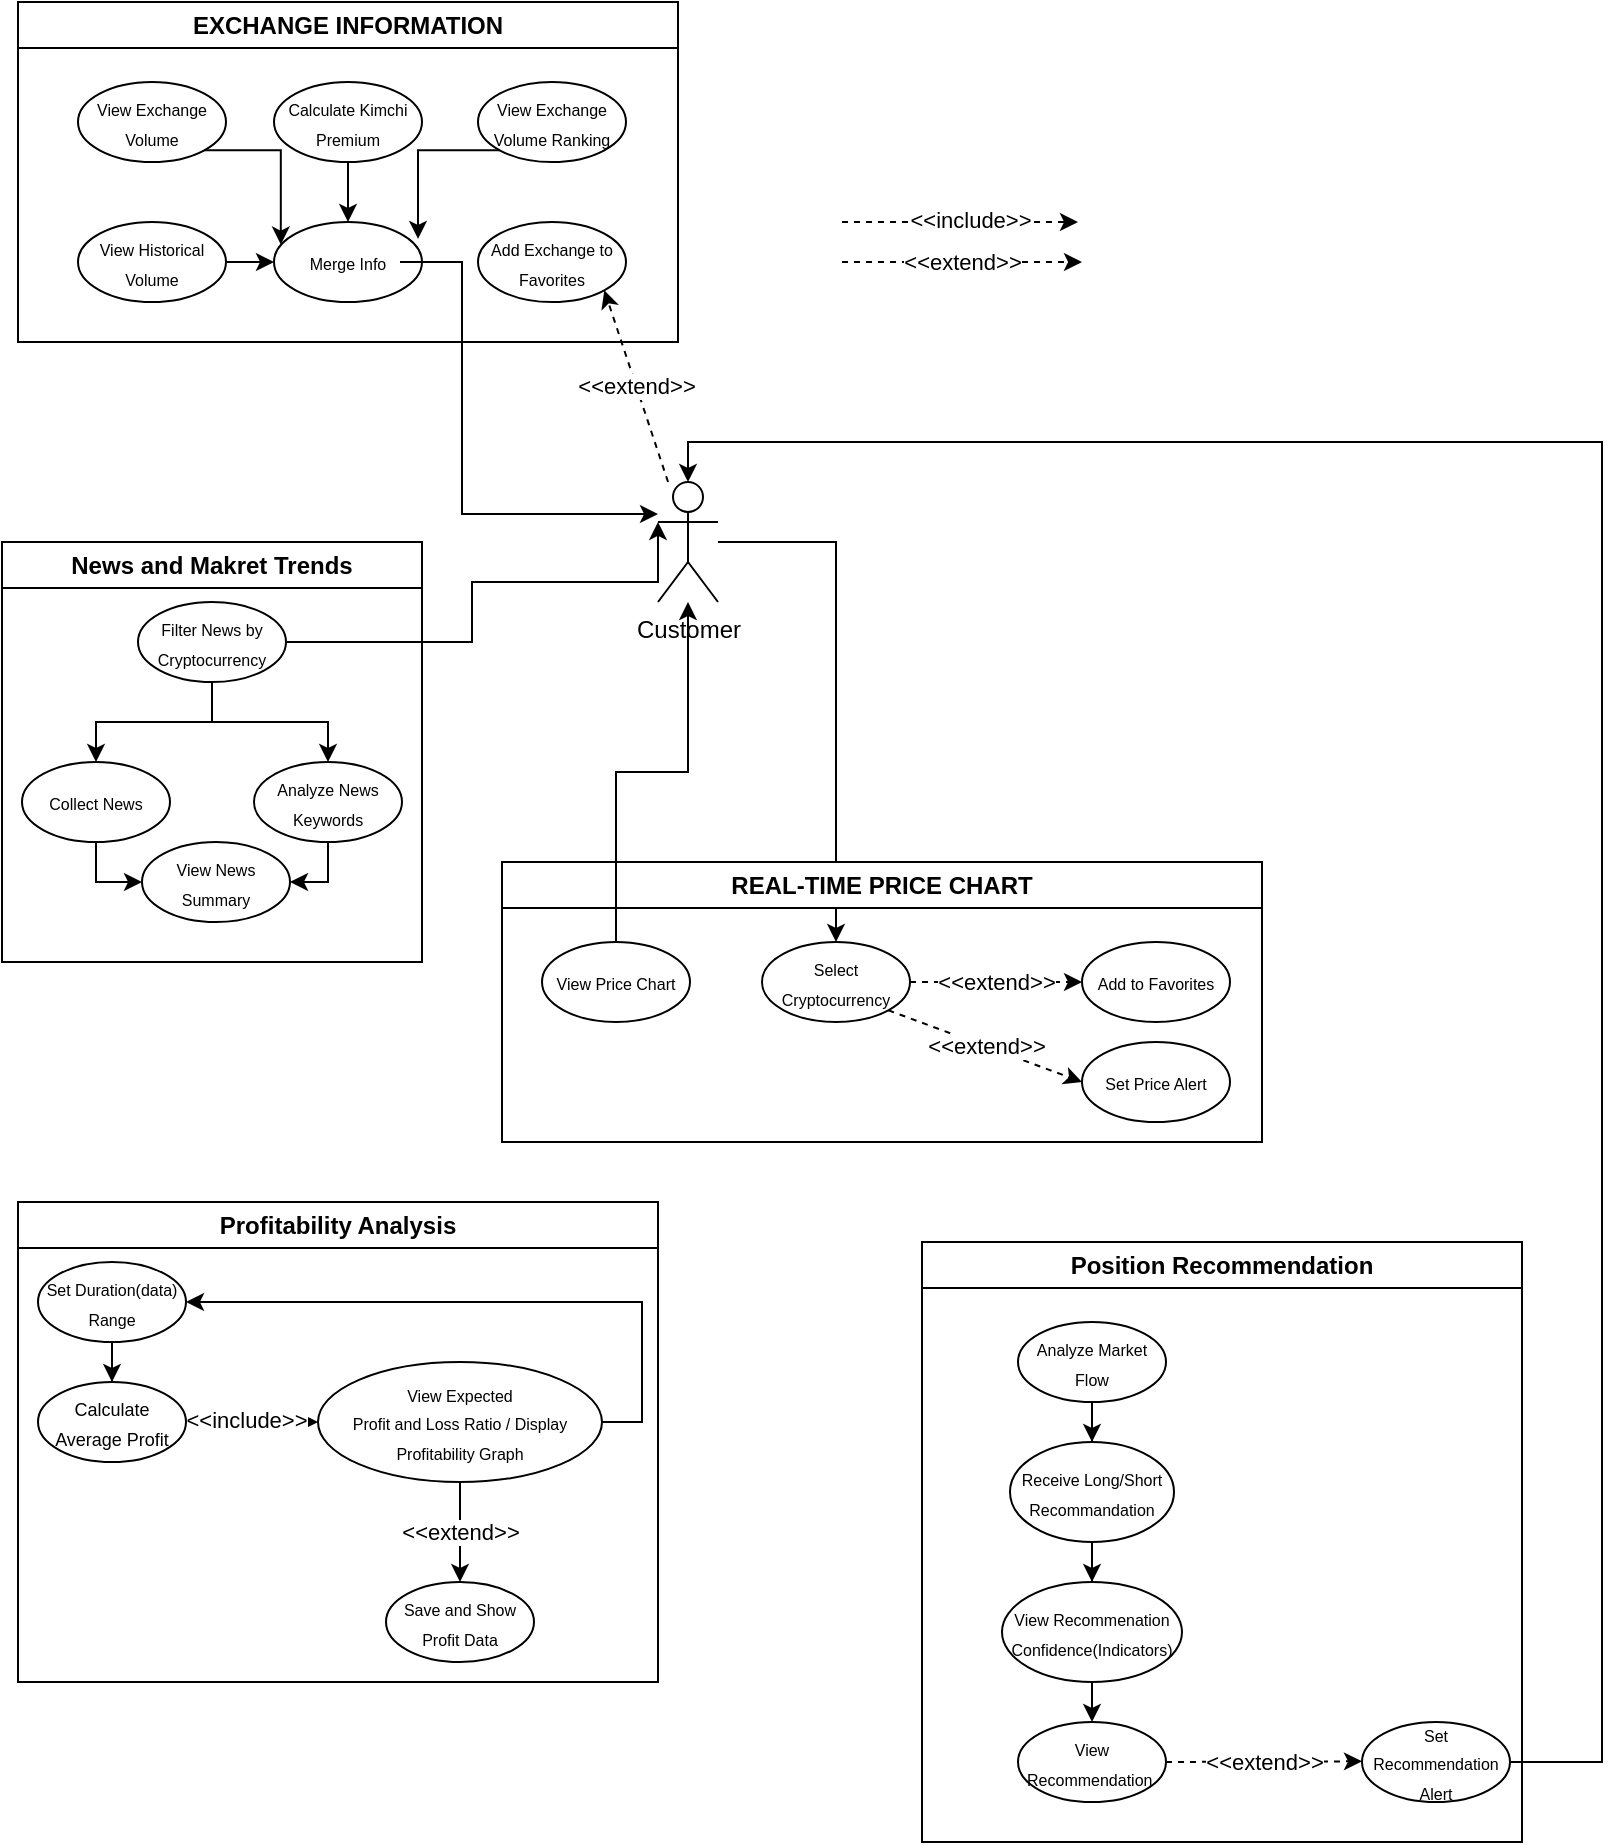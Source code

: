 <mxfile version="26.2.12">
  <diagram name="페이지-1" id="_yYYKU7SeKHebpRDZLGS">
    <mxGraphModel dx="816" dy="1613" grid="1" gridSize="10" guides="1" tooltips="1" connect="1" arrows="1" fold="1" page="1" pageScale="1" pageWidth="827" pageHeight="1169" math="0" shadow="0">
      <root>
        <mxCell id="0" />
        <mxCell id="1" parent="0" />
        <mxCell id="cNhhKtihBPQ82FRr4cSZ-99" style="edgeStyle=orthogonalEdgeStyle;rounded=0;orthogonalLoop=1;jettySize=auto;html=1;entryX=0.5;entryY=0;entryDx=0;entryDy=0;" edge="1" parent="1" source="cNhhKtihBPQ82FRr4cSZ-2" target="cNhhKtihBPQ82FRr4cSZ-92">
          <mxGeometry relative="1" as="geometry">
            <mxPoint x="523" y="20.0" as="targetPoint" />
          </mxGeometry>
        </mxCell>
        <mxCell id="cNhhKtihBPQ82FRr4cSZ-2" value="Customer" style="shape=umlActor;verticalLabelPosition=bottom;verticalAlign=top;html=1;outlineConnect=0;" vertex="1" parent="1">
          <mxGeometry x="408" y="-220" width="30" height="60" as="geometry" />
        </mxCell>
        <mxCell id="cNhhKtihBPQ82FRr4cSZ-3" value="Profitability Analysis" style="swimlane;whiteSpace=wrap;html=1;" vertex="1" parent="1">
          <mxGeometry x="88" y="140" width="320" height="240" as="geometry" />
        </mxCell>
        <mxCell id="cNhhKtihBPQ82FRr4cSZ-11" value="" style="edgeStyle=orthogonalEdgeStyle;rounded=0;orthogonalLoop=1;jettySize=auto;html=1;dashed=1;dashPattern=1 1;exitX=1;exitY=0.5;exitDx=0;exitDy=0;" edge="1" parent="cNhhKtihBPQ82FRr4cSZ-3" source="cNhhKtihBPQ82FRr4cSZ-73" target="cNhhKtihBPQ82FRr4cSZ-4">
          <mxGeometry relative="1" as="geometry">
            <mxPoint x="250" y="90" as="sourcePoint" />
          </mxGeometry>
        </mxCell>
        <mxCell id="cNhhKtihBPQ82FRr4cSZ-23" value="&amp;lt;&amp;lt;include&amp;gt;&amp;gt;" style="edgeLabel;html=1;align=center;verticalAlign=middle;resizable=0;points=[];" vertex="1" connectable="0" parent="cNhhKtihBPQ82FRr4cSZ-11">
          <mxGeometry x="-0.097" y="1" relative="1" as="geometry">
            <mxPoint as="offset" />
          </mxGeometry>
        </mxCell>
        <mxCell id="cNhhKtihBPQ82FRr4cSZ-64" style="edgeStyle=orthogonalEdgeStyle;rounded=0;orthogonalLoop=1;jettySize=auto;html=1;exitX=1;exitY=0.5;exitDx=0;exitDy=0;entryX=1;entryY=0.5;entryDx=0;entryDy=0;" edge="1" parent="cNhhKtihBPQ82FRr4cSZ-3" source="cNhhKtihBPQ82FRr4cSZ-4" target="cNhhKtihBPQ82FRr4cSZ-72">
          <mxGeometry relative="1" as="geometry">
            <mxPoint x="270" y="50" as="targetPoint" />
          </mxGeometry>
        </mxCell>
        <mxCell id="cNhhKtihBPQ82FRr4cSZ-4" value="&lt;font style=&quot;font-size: 8px;&quot;&gt;View Expected&lt;br&gt;Profit and Loss Ratio /&amp;nbsp;&lt;/font&gt;&lt;span style=&quot;font-size: 8px;&quot;&gt;Display Profitability Graph&lt;/span&gt;" style="ellipse;whiteSpace=wrap;html=1;" vertex="1" parent="cNhhKtihBPQ82FRr4cSZ-3">
          <mxGeometry x="150" y="80" width="142" height="60" as="geometry" />
        </mxCell>
        <mxCell id="cNhhKtihBPQ82FRr4cSZ-1" value="&lt;font style=&quot;font-size: 8px;&quot;&gt;Save and Show Profit Data&lt;/font&gt;" style="ellipse;whiteSpace=wrap;html=1;" vertex="1" parent="cNhhKtihBPQ82FRr4cSZ-3">
          <mxGeometry x="184" y="190" width="74" height="40" as="geometry" />
        </mxCell>
        <mxCell id="cNhhKtihBPQ82FRr4cSZ-68" value="" style="endArrow=classic;html=1;rounded=0;exitX=0.5;exitY=1;exitDx=0;exitDy=0;entryX=0.5;entryY=0;entryDx=0;entryDy=0;" edge="1" parent="cNhhKtihBPQ82FRr4cSZ-3" source="cNhhKtihBPQ82FRr4cSZ-4" target="cNhhKtihBPQ82FRr4cSZ-1">
          <mxGeometry relative="1" as="geometry">
            <mxPoint x="580" y="-90.69" as="sourcePoint" />
            <mxPoint x="700" y="-90.69" as="targetPoint" />
          </mxGeometry>
        </mxCell>
        <mxCell id="cNhhKtihBPQ82FRr4cSZ-69" value="&amp;lt;&amp;lt;extend&amp;gt;&amp;gt;" style="edgeLabel;resizable=0;html=1;;align=center;verticalAlign=middle;" connectable="0" vertex="1" parent="cNhhKtihBPQ82FRr4cSZ-68">
          <mxGeometry relative="1" as="geometry">
            <mxPoint as="offset" />
          </mxGeometry>
        </mxCell>
        <mxCell id="cNhhKtihBPQ82FRr4cSZ-108" value="" style="edgeStyle=orthogonalEdgeStyle;rounded=0;orthogonalLoop=1;jettySize=auto;html=1;" edge="1" parent="cNhhKtihBPQ82FRr4cSZ-3" source="cNhhKtihBPQ82FRr4cSZ-72" target="cNhhKtihBPQ82FRr4cSZ-73">
          <mxGeometry relative="1" as="geometry" />
        </mxCell>
        <mxCell id="cNhhKtihBPQ82FRr4cSZ-72" value="&lt;span style=&quot;font-size: 8px;&quot;&gt;Set Duration(data) Range&lt;/span&gt;" style="ellipse;whiteSpace=wrap;html=1;" vertex="1" parent="cNhhKtihBPQ82FRr4cSZ-3">
          <mxGeometry x="10" y="30" width="74" height="40" as="geometry" />
        </mxCell>
        <mxCell id="cNhhKtihBPQ82FRr4cSZ-73" value="&lt;font style=&quot;font-size: 9px;&quot;&gt;Calculate Average Profit&lt;/font&gt;" style="ellipse;whiteSpace=wrap;html=1;" vertex="1" parent="cNhhKtihBPQ82FRr4cSZ-3">
          <mxGeometry x="10" y="90" width="74" height="40" as="geometry" />
        </mxCell>
        <mxCell id="cNhhKtihBPQ82FRr4cSZ-17" value="News and Makret Trends" style="swimlane;whiteSpace=wrap;html=1;" vertex="1" parent="1">
          <mxGeometry x="80" y="-190" width="210" height="210" as="geometry" />
        </mxCell>
        <mxCell id="cNhhKtihBPQ82FRr4cSZ-57" style="edgeStyle=orthogonalEdgeStyle;rounded=0;orthogonalLoop=1;jettySize=auto;html=1;entryX=0;entryY=0.5;entryDx=0;entryDy=0;" edge="1" parent="cNhhKtihBPQ82FRr4cSZ-17" source="cNhhKtihBPQ82FRr4cSZ-43" target="cNhhKtihBPQ82FRr4cSZ-45">
          <mxGeometry relative="1" as="geometry" />
        </mxCell>
        <mxCell id="cNhhKtihBPQ82FRr4cSZ-43" value="&lt;span style=&quot;font-size: 8px;&quot;&gt;Collect News&lt;/span&gt;" style="ellipse;whiteSpace=wrap;html=1;" vertex="1" parent="cNhhKtihBPQ82FRr4cSZ-17">
          <mxGeometry x="10" y="110" width="74" height="40" as="geometry" />
        </mxCell>
        <mxCell id="cNhhKtihBPQ82FRr4cSZ-45" value="&lt;font style=&quot;font-size: 8px;&quot;&gt;View News Summary&lt;/font&gt;" style="ellipse;whiteSpace=wrap;html=1;" vertex="1" parent="cNhhKtihBPQ82FRr4cSZ-17">
          <mxGeometry x="70" y="150" width="74" height="40" as="geometry" />
        </mxCell>
        <mxCell id="cNhhKtihBPQ82FRr4cSZ-58" style="edgeStyle=orthogonalEdgeStyle;rounded=0;orthogonalLoop=1;jettySize=auto;html=1;entryX=1;entryY=0.5;entryDx=0;entryDy=0;" edge="1" parent="cNhhKtihBPQ82FRr4cSZ-17" source="cNhhKtihBPQ82FRr4cSZ-46" target="cNhhKtihBPQ82FRr4cSZ-45">
          <mxGeometry relative="1" as="geometry" />
        </mxCell>
        <mxCell id="cNhhKtihBPQ82FRr4cSZ-46" value="&lt;font style=&quot;font-size: 8px;&quot;&gt;Analyze News&lt;br&gt;Keywords&lt;/font&gt;" style="ellipse;whiteSpace=wrap;html=1;" vertex="1" parent="cNhhKtihBPQ82FRr4cSZ-17">
          <mxGeometry x="126" y="110" width="74" height="40" as="geometry" />
        </mxCell>
        <mxCell id="cNhhKtihBPQ82FRr4cSZ-54" value="" style="edgeStyle=orthogonalEdgeStyle;rounded=0;orthogonalLoop=1;jettySize=auto;html=1;" edge="1" parent="cNhhKtihBPQ82FRr4cSZ-17" source="cNhhKtihBPQ82FRr4cSZ-48" target="cNhhKtihBPQ82FRr4cSZ-46">
          <mxGeometry relative="1" as="geometry" />
        </mxCell>
        <mxCell id="cNhhKtihBPQ82FRr4cSZ-55" style="edgeStyle=orthogonalEdgeStyle;rounded=0;orthogonalLoop=1;jettySize=auto;html=1;entryX=0.5;entryY=0;entryDx=0;entryDy=0;" edge="1" parent="cNhhKtihBPQ82FRr4cSZ-17" source="cNhhKtihBPQ82FRr4cSZ-48" target="cNhhKtihBPQ82FRr4cSZ-43">
          <mxGeometry relative="1" as="geometry" />
        </mxCell>
        <mxCell id="cNhhKtihBPQ82FRr4cSZ-48" value="&lt;span style=&quot;font-size: 8px;&quot;&gt;Filter News by Cryptocurrency&lt;/span&gt;" style="ellipse;whiteSpace=wrap;html=1;" vertex="1" parent="cNhhKtihBPQ82FRr4cSZ-17">
          <mxGeometry x="68" y="30" width="74" height="40" as="geometry" />
        </mxCell>
        <mxCell id="cNhhKtihBPQ82FRr4cSZ-34" value="" style="edgeStyle=orthogonalEdgeStyle;rounded=0;orthogonalLoop=1;jettySize=auto;html=1;dashed=1;" edge="1" parent="1">
          <mxGeometry relative="1" as="geometry">
            <mxPoint x="500" y="-350" as="sourcePoint" />
            <mxPoint x="618" y="-350" as="targetPoint" />
          </mxGeometry>
        </mxCell>
        <mxCell id="cNhhKtihBPQ82FRr4cSZ-35" value="&amp;lt;&amp;lt;include&amp;gt;&amp;gt;" style="edgeLabel;html=1;align=center;verticalAlign=middle;resizable=0;points=[];" vertex="1" connectable="0" parent="cNhhKtihBPQ82FRr4cSZ-34">
          <mxGeometry x="-0.097" y="1" relative="1" as="geometry">
            <mxPoint x="10" as="offset" />
          </mxGeometry>
        </mxCell>
        <mxCell id="cNhhKtihBPQ82FRr4cSZ-37" value="" style="endArrow=classic;html=1;rounded=0;dashed=1;" edge="1" parent="1">
          <mxGeometry relative="1" as="geometry">
            <mxPoint x="500" y="-330" as="sourcePoint" />
            <mxPoint x="620" y="-330" as="targetPoint" />
          </mxGeometry>
        </mxCell>
        <mxCell id="cNhhKtihBPQ82FRr4cSZ-38" value="&amp;lt;&amp;lt;extend&amp;gt;&amp;gt;" style="edgeLabel;resizable=0;html=1;;align=center;verticalAlign=middle;" connectable="0" vertex="1" parent="cNhhKtihBPQ82FRr4cSZ-37">
          <mxGeometry relative="1" as="geometry">
            <mxPoint as="offset" />
          </mxGeometry>
        </mxCell>
        <mxCell id="cNhhKtihBPQ82FRr4cSZ-74" value="Position Recommendation" style="swimlane;whiteSpace=wrap;html=1;" vertex="1" parent="1">
          <mxGeometry x="540" y="160" width="300" height="300" as="geometry" />
        </mxCell>
        <mxCell id="cNhhKtihBPQ82FRr4cSZ-82" style="edgeStyle=orthogonalEdgeStyle;rounded=0;orthogonalLoop=1;jettySize=auto;html=1;entryX=0.5;entryY=0;entryDx=0;entryDy=0;" edge="1" parent="cNhhKtihBPQ82FRr4cSZ-74" source="cNhhKtihBPQ82FRr4cSZ-79" target="cNhhKtihBPQ82FRr4cSZ-78">
          <mxGeometry relative="1" as="geometry" />
        </mxCell>
        <mxCell id="cNhhKtihBPQ82FRr4cSZ-79" value="&lt;font style=&quot;font-size: 8px;&quot;&gt;Analyze Market Flow&lt;/font&gt;" style="ellipse;whiteSpace=wrap;html=1;" vertex="1" parent="cNhhKtihBPQ82FRr4cSZ-74">
          <mxGeometry x="48" y="40" width="74" height="40" as="geometry" />
        </mxCell>
        <mxCell id="cNhhKtihBPQ82FRr4cSZ-83" style="edgeStyle=orthogonalEdgeStyle;rounded=0;orthogonalLoop=1;jettySize=auto;html=1;entryX=0.5;entryY=0;entryDx=0;entryDy=0;" edge="1" parent="cNhhKtihBPQ82FRr4cSZ-74" source="cNhhKtihBPQ82FRr4cSZ-78" target="cNhhKtihBPQ82FRr4cSZ-77">
          <mxGeometry relative="1" as="geometry" />
        </mxCell>
        <mxCell id="cNhhKtihBPQ82FRr4cSZ-78" value="&lt;span style=&quot;font-size: 8px;&quot;&gt;Receive Long/Short Recommandation&lt;/span&gt;" style="ellipse;whiteSpace=wrap;html=1;" vertex="1" parent="cNhhKtihBPQ82FRr4cSZ-74">
          <mxGeometry x="44" y="100" width="82" height="50" as="geometry" />
        </mxCell>
        <mxCell id="cNhhKtihBPQ82FRr4cSZ-85" style="edgeStyle=orthogonalEdgeStyle;rounded=0;orthogonalLoop=1;jettySize=auto;html=1;exitX=0.5;exitY=1;exitDx=0;exitDy=0;entryX=0.5;entryY=0;entryDx=0;entryDy=0;" edge="1" parent="cNhhKtihBPQ82FRr4cSZ-74" source="cNhhKtihBPQ82FRr4cSZ-77" target="cNhhKtihBPQ82FRr4cSZ-76">
          <mxGeometry relative="1" as="geometry" />
        </mxCell>
        <mxCell id="cNhhKtihBPQ82FRr4cSZ-77" value="&lt;font style=&quot;font-size: 8px;&quot;&gt;View Recommenation Confidence(&lt;/font&gt;&lt;span style=&quot;font-size: 8px;&quot;&gt;Indicators)&lt;/span&gt;" style="ellipse;whiteSpace=wrap;html=1;" vertex="1" parent="cNhhKtihBPQ82FRr4cSZ-74">
          <mxGeometry x="40" y="170" width="90" height="50" as="geometry" />
        </mxCell>
        <mxCell id="cNhhKtihBPQ82FRr4cSZ-76" value="&lt;span style=&quot;font-size: 8px;&quot;&gt;View Recommendation&amp;nbsp;&lt;/span&gt;" style="ellipse;whiteSpace=wrap;html=1;" vertex="1" parent="cNhhKtihBPQ82FRr4cSZ-74">
          <mxGeometry x="48" y="240" width="74" height="40" as="geometry" />
        </mxCell>
        <mxCell id="cNhhKtihBPQ82FRr4cSZ-75" value="&lt;span style=&quot;font-size: 8px;&quot;&gt;Set Recommendation Alert&lt;/span&gt;" style="ellipse;whiteSpace=wrap;html=1;" vertex="1" parent="cNhhKtihBPQ82FRr4cSZ-74">
          <mxGeometry x="220" y="240" width="74" height="40" as="geometry" />
        </mxCell>
        <mxCell id="cNhhKtihBPQ82FRr4cSZ-117" value="" style="endArrow=classic;html=1;rounded=0;dashed=1;exitX=1;exitY=0.5;exitDx=0;exitDy=0;" edge="1" parent="cNhhKtihBPQ82FRr4cSZ-74" source="cNhhKtihBPQ82FRr4cSZ-76">
          <mxGeometry relative="1" as="geometry">
            <mxPoint x="130" y="260" as="sourcePoint" />
            <mxPoint x="220" y="259.66" as="targetPoint" />
          </mxGeometry>
        </mxCell>
        <mxCell id="cNhhKtihBPQ82FRr4cSZ-118" value="&amp;lt;&amp;lt;extend&amp;gt;&amp;gt;" style="edgeLabel;resizable=0;html=1;;align=center;verticalAlign=middle;" connectable="0" vertex="1" parent="cNhhKtihBPQ82FRr4cSZ-117">
          <mxGeometry relative="1" as="geometry">
            <mxPoint as="offset" />
          </mxGeometry>
        </mxCell>
        <mxCell id="cNhhKtihBPQ82FRr4cSZ-89" value="REAL-TIME PRICE CHART" style="swimlane;whiteSpace=wrap;html=1;" vertex="1" parent="1">
          <mxGeometry x="330" y="-30" width="380" height="140" as="geometry" />
        </mxCell>
        <mxCell id="cNhhKtihBPQ82FRr4cSZ-91" value="&lt;font style=&quot;font-size: 8px;&quot;&gt;View Price Chart&lt;/font&gt;" style="ellipse;whiteSpace=wrap;html=1;" vertex="1" parent="cNhhKtihBPQ82FRr4cSZ-89">
          <mxGeometry x="20" y="40" width="74" height="40" as="geometry" />
        </mxCell>
        <mxCell id="cNhhKtihBPQ82FRr4cSZ-92" value="&lt;font style=&quot;font-size: 8px;&quot;&gt;Select Cryptocurrency&lt;/font&gt;" style="ellipse;whiteSpace=wrap;html=1;" vertex="1" parent="cNhhKtihBPQ82FRr4cSZ-89">
          <mxGeometry x="130" y="40" width="74" height="40" as="geometry" />
        </mxCell>
        <mxCell id="cNhhKtihBPQ82FRr4cSZ-96" value="&lt;font style=&quot;font-size: 8px;&quot;&gt;Add to Favorites&lt;/font&gt;" style="ellipse;whiteSpace=wrap;html=1;" vertex="1" parent="cNhhKtihBPQ82FRr4cSZ-89">
          <mxGeometry x="290" y="40" width="74" height="40" as="geometry" />
        </mxCell>
        <mxCell id="cNhhKtihBPQ82FRr4cSZ-95" value="&lt;font style=&quot;font-size: 8px;&quot;&gt;Set Price Alert&lt;/font&gt;" style="ellipse;whiteSpace=wrap;html=1;" vertex="1" parent="cNhhKtihBPQ82FRr4cSZ-89">
          <mxGeometry x="290" y="90" width="74" height="40" as="geometry" />
        </mxCell>
        <mxCell id="cNhhKtihBPQ82FRr4cSZ-102" value="" style="endArrow=classic;html=1;rounded=0;dashed=1;exitX=1;exitY=0.5;exitDx=0;exitDy=0;entryX=0;entryY=0.5;entryDx=0;entryDy=0;" edge="1" parent="cNhhKtihBPQ82FRr4cSZ-89" source="cNhhKtihBPQ82FRr4cSZ-92" target="cNhhKtihBPQ82FRr4cSZ-96">
          <mxGeometry relative="1" as="geometry">
            <mxPoint x="300" y="-80.69" as="sourcePoint" />
            <mxPoint x="420" y="-80.69" as="targetPoint" />
          </mxGeometry>
        </mxCell>
        <mxCell id="cNhhKtihBPQ82FRr4cSZ-103" value="&amp;lt;&amp;lt;extend&amp;gt;&amp;gt;" style="edgeLabel;resizable=0;html=1;;align=center;verticalAlign=middle;" connectable="0" vertex="1" parent="cNhhKtihBPQ82FRr4cSZ-102">
          <mxGeometry relative="1" as="geometry">
            <mxPoint as="offset" />
          </mxGeometry>
        </mxCell>
        <mxCell id="cNhhKtihBPQ82FRr4cSZ-104" value="" style="endArrow=classic;html=1;rounded=0;dashed=1;exitX=1;exitY=1;exitDx=0;exitDy=0;entryX=0;entryY=0.5;entryDx=0;entryDy=0;" edge="1" parent="cNhhKtihBPQ82FRr4cSZ-89" source="cNhhKtihBPQ82FRr4cSZ-92" target="cNhhKtihBPQ82FRr4cSZ-95">
          <mxGeometry relative="1" as="geometry">
            <mxPoint x="254" y="70" as="sourcePoint" />
            <mxPoint x="370" y="70" as="targetPoint" />
          </mxGeometry>
        </mxCell>
        <mxCell id="cNhhKtihBPQ82FRr4cSZ-105" value="&amp;lt;&amp;lt;extend&amp;gt;&amp;gt;" style="edgeLabel;resizable=0;html=1;;align=center;verticalAlign=middle;" connectable="0" vertex="1" parent="cNhhKtihBPQ82FRr4cSZ-104">
          <mxGeometry relative="1" as="geometry">
            <mxPoint as="offset" />
          </mxGeometry>
        </mxCell>
        <mxCell id="cNhhKtihBPQ82FRr4cSZ-100" style="edgeStyle=orthogonalEdgeStyle;rounded=0;orthogonalLoop=1;jettySize=auto;html=1;" edge="1" parent="1" source="cNhhKtihBPQ82FRr4cSZ-91" target="cNhhKtihBPQ82FRr4cSZ-2">
          <mxGeometry relative="1" as="geometry" />
        </mxCell>
        <mxCell id="cNhhKtihBPQ82FRr4cSZ-119" style="edgeStyle=orthogonalEdgeStyle;rounded=0;orthogonalLoop=1;jettySize=auto;html=1;entryX=0.5;entryY=0;entryDx=0;entryDy=0;entryPerimeter=0;" edge="1" parent="1" source="cNhhKtihBPQ82FRr4cSZ-75" target="cNhhKtihBPQ82FRr4cSZ-2">
          <mxGeometry relative="1" as="geometry">
            <Array as="points">
              <mxPoint x="880" y="420" />
              <mxPoint x="880" y="-240" />
              <mxPoint x="423" y="-240" />
            </Array>
          </mxGeometry>
        </mxCell>
        <mxCell id="cNhhKtihBPQ82FRr4cSZ-121" style="edgeStyle=orthogonalEdgeStyle;rounded=0;orthogonalLoop=1;jettySize=auto;html=1;entryX=0;entryY=0.333;entryDx=0;entryDy=0;entryPerimeter=0;" edge="1" parent="1" source="cNhhKtihBPQ82FRr4cSZ-48" target="cNhhKtihBPQ82FRr4cSZ-2">
          <mxGeometry relative="1" as="geometry">
            <mxPoint x="350" y="-160" as="targetPoint" />
            <Array as="points">
              <mxPoint x="315" y="-140" />
              <mxPoint x="315" y="-170" />
              <mxPoint x="408" y="-170" />
            </Array>
          </mxGeometry>
        </mxCell>
        <mxCell id="cNhhKtihBPQ82FRr4cSZ-126" value="EXCHANGE INFORMATION" style="swimlane;whiteSpace=wrap;html=1;" vertex="1" parent="1">
          <mxGeometry x="88" y="-460" width="330" height="170" as="geometry" />
        </mxCell>
        <mxCell id="cNhhKtihBPQ82FRr4cSZ-150" style="edgeStyle=orthogonalEdgeStyle;rounded=0;orthogonalLoop=1;jettySize=auto;html=1;entryX=0;entryY=0.5;entryDx=0;entryDy=0;" edge="1" parent="cNhhKtihBPQ82FRr4cSZ-126" source="cNhhKtihBPQ82FRr4cSZ-127" target="cNhhKtihBPQ82FRr4cSZ-141">
          <mxGeometry relative="1" as="geometry" />
        </mxCell>
        <mxCell id="cNhhKtihBPQ82FRr4cSZ-127" value="&lt;font style=&quot;font-size: 8px;&quot;&gt;View Historical Volume&lt;/font&gt;" style="ellipse;whiteSpace=wrap;html=1;" vertex="1" parent="cNhhKtihBPQ82FRr4cSZ-126">
          <mxGeometry x="30" y="110" width="74" height="40" as="geometry" />
        </mxCell>
        <mxCell id="cNhhKtihBPQ82FRr4cSZ-136" value="&lt;font style=&quot;font-size: 8px;&quot;&gt;View Exchange Volume&lt;/font&gt;" style="ellipse;whiteSpace=wrap;html=1;" vertex="1" parent="cNhhKtihBPQ82FRr4cSZ-126">
          <mxGeometry x="30" y="40" width="74" height="40" as="geometry" />
        </mxCell>
        <mxCell id="cNhhKtihBPQ82FRr4cSZ-135" value="&lt;font style=&quot;font-size: 8px;&quot;&gt;View Exchange Volume Ranking&lt;/font&gt;" style="ellipse;whiteSpace=wrap;html=1;" vertex="1" parent="cNhhKtihBPQ82FRr4cSZ-126">
          <mxGeometry x="230" y="40" width="74" height="40" as="geometry" />
        </mxCell>
        <mxCell id="cNhhKtihBPQ82FRr4cSZ-147" style="edgeStyle=orthogonalEdgeStyle;rounded=0;orthogonalLoop=1;jettySize=auto;html=1;entryX=0.5;entryY=0;entryDx=0;entryDy=0;" edge="1" parent="cNhhKtihBPQ82FRr4cSZ-126" source="cNhhKtihBPQ82FRr4cSZ-134" target="cNhhKtihBPQ82FRr4cSZ-141">
          <mxGeometry relative="1" as="geometry" />
        </mxCell>
        <mxCell id="cNhhKtihBPQ82FRr4cSZ-134" value="&lt;font style=&quot;font-size: 8px;&quot;&gt;Calculate Kimchi Premium&lt;/font&gt;" style="ellipse;whiteSpace=wrap;html=1;" vertex="1" parent="cNhhKtihBPQ82FRr4cSZ-126">
          <mxGeometry x="128" y="40" width="74" height="40" as="geometry" />
        </mxCell>
        <mxCell id="cNhhKtihBPQ82FRr4cSZ-133" value="&lt;font style=&quot;font-size: 8px;&quot;&gt;Add Exchange to Favorites&lt;/font&gt;" style="ellipse;whiteSpace=wrap;html=1;" vertex="1" parent="cNhhKtihBPQ82FRr4cSZ-126">
          <mxGeometry x="230" y="110" width="74" height="40" as="geometry" />
        </mxCell>
        <mxCell id="cNhhKtihBPQ82FRr4cSZ-141" value="&lt;span style=&quot;font-size: 8px;&quot;&gt;Merge Info&lt;/span&gt;" style="ellipse;whiteSpace=wrap;html=1;" vertex="1" parent="cNhhKtihBPQ82FRr4cSZ-126">
          <mxGeometry x="128" y="110" width="74" height="40" as="geometry" />
        </mxCell>
        <mxCell id="cNhhKtihBPQ82FRr4cSZ-148" style="edgeStyle=orthogonalEdgeStyle;rounded=0;orthogonalLoop=1;jettySize=auto;html=1;exitX=0;exitY=1;exitDx=0;exitDy=0;entryX=0.973;entryY=0.211;entryDx=0;entryDy=0;entryPerimeter=0;" edge="1" parent="cNhhKtihBPQ82FRr4cSZ-126" source="cNhhKtihBPQ82FRr4cSZ-135" target="cNhhKtihBPQ82FRr4cSZ-141">
          <mxGeometry relative="1" as="geometry" />
        </mxCell>
        <mxCell id="cNhhKtihBPQ82FRr4cSZ-149" style="edgeStyle=orthogonalEdgeStyle;rounded=0;orthogonalLoop=1;jettySize=auto;html=1;exitX=1;exitY=1;exitDx=0;exitDy=0;entryX=0.046;entryY=0.282;entryDx=0;entryDy=0;entryPerimeter=0;" edge="1" parent="cNhhKtihBPQ82FRr4cSZ-126" source="cNhhKtihBPQ82FRr4cSZ-136" target="cNhhKtihBPQ82FRr4cSZ-141">
          <mxGeometry relative="1" as="geometry" />
        </mxCell>
        <mxCell id="cNhhKtihBPQ82FRr4cSZ-139" value="" style="endArrow=classic;html=1;rounded=0;dashed=1;entryX=1;entryY=1;entryDx=0;entryDy=0;" edge="1" parent="1" source="cNhhKtihBPQ82FRr4cSZ-2" target="cNhhKtihBPQ82FRr4cSZ-133">
          <mxGeometry relative="1" as="geometry">
            <mxPoint x="380" y="-280" as="sourcePoint" />
            <mxPoint x="500" y="-280" as="targetPoint" />
          </mxGeometry>
        </mxCell>
        <mxCell id="cNhhKtihBPQ82FRr4cSZ-140" value="&amp;lt;&amp;lt;extend&amp;gt;&amp;gt;" style="edgeLabel;resizable=0;html=1;;align=center;verticalAlign=middle;" connectable="0" vertex="1" parent="cNhhKtihBPQ82FRr4cSZ-139">
          <mxGeometry relative="1" as="geometry">
            <mxPoint as="offset" />
          </mxGeometry>
        </mxCell>
        <mxCell id="cNhhKtihBPQ82FRr4cSZ-152" style="edgeStyle=orthogonalEdgeStyle;rounded=0;orthogonalLoop=1;jettySize=auto;html=1;exitX=1;exitY=1;exitDx=0;exitDy=0;" edge="1" parent="1" target="cNhhKtihBPQ82FRr4cSZ-2">
          <mxGeometry relative="1" as="geometry">
            <mxPoint x="279.01" y="-329.976" as="sourcePoint" />
            <mxPoint x="408" y="-204.171" as="targetPoint" />
            <Array as="points">
              <mxPoint x="310" y="-330" />
              <mxPoint x="310" y="-204" />
            </Array>
          </mxGeometry>
        </mxCell>
      </root>
    </mxGraphModel>
  </diagram>
</mxfile>
